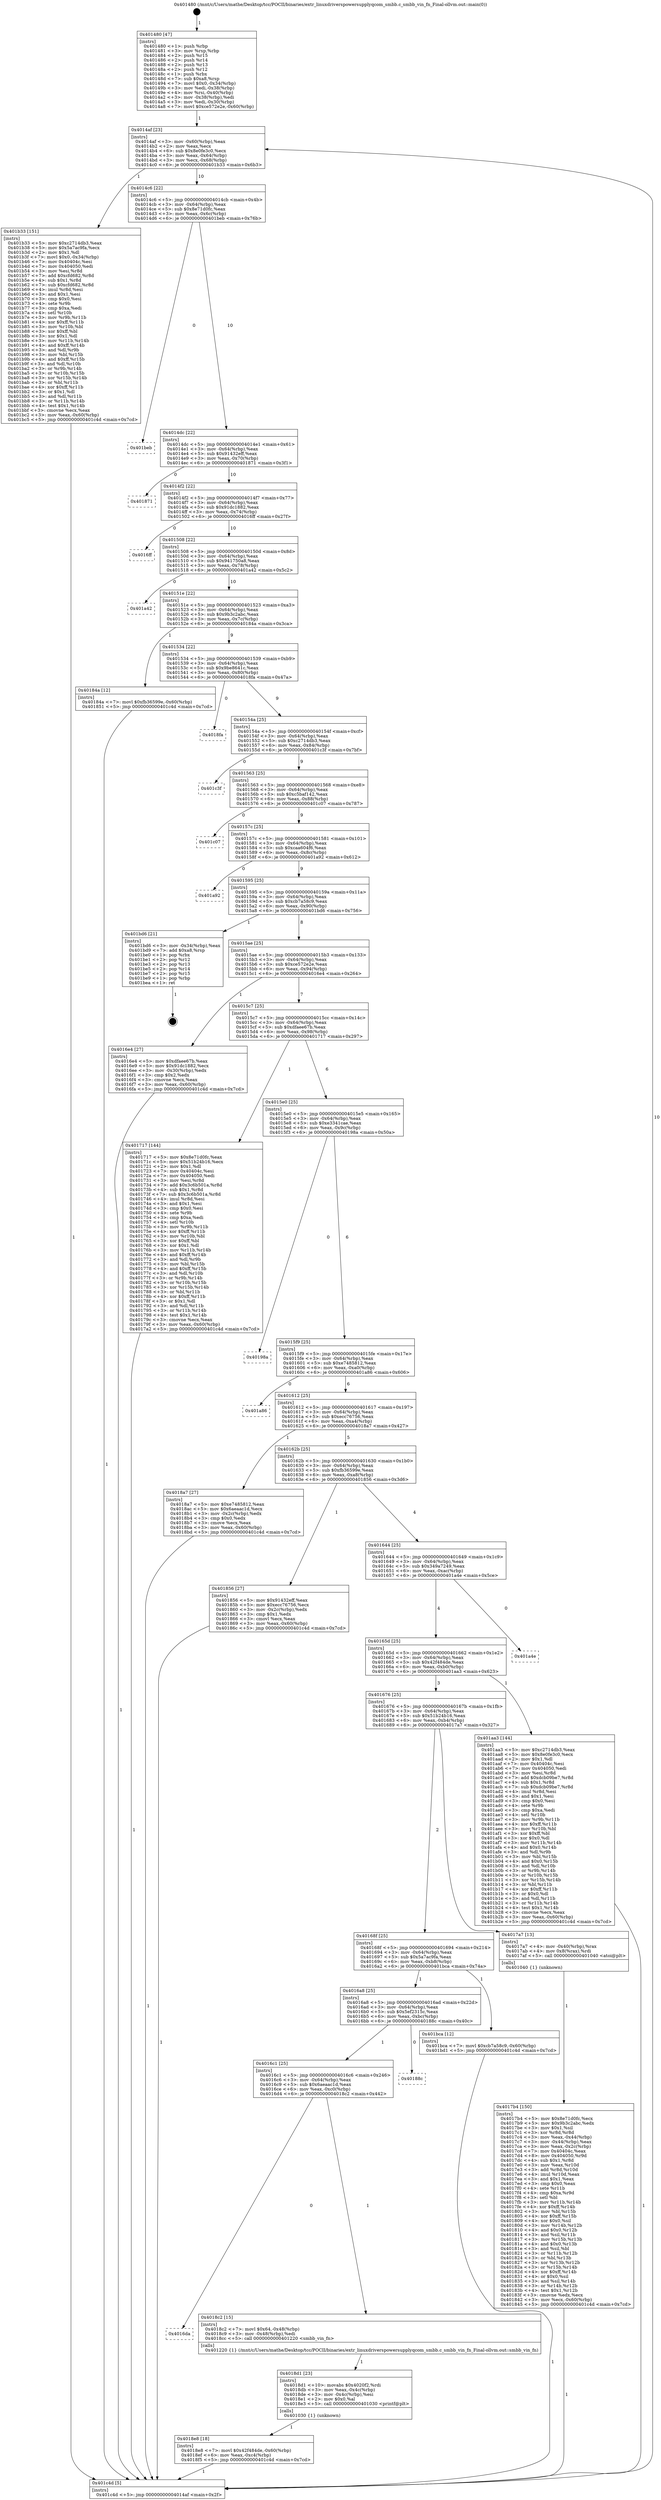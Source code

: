digraph "0x401480" {
  label = "0x401480 (/mnt/c/Users/mathe/Desktop/tcc/POCII/binaries/extr_linuxdriverspowersupplyqcom_smbb.c_smbb_vin_fn_Final-ollvm.out::main(0))"
  labelloc = "t"
  node[shape=record]

  Entry [label="",width=0.3,height=0.3,shape=circle,fillcolor=black,style=filled]
  "0x4014af" [label="{
     0x4014af [23]\l
     | [instrs]\l
     &nbsp;&nbsp;0x4014af \<+3\>: mov -0x60(%rbp),%eax\l
     &nbsp;&nbsp;0x4014b2 \<+2\>: mov %eax,%ecx\l
     &nbsp;&nbsp;0x4014b4 \<+6\>: sub $0x8e0fe3c0,%ecx\l
     &nbsp;&nbsp;0x4014ba \<+3\>: mov %eax,-0x64(%rbp)\l
     &nbsp;&nbsp;0x4014bd \<+3\>: mov %ecx,-0x68(%rbp)\l
     &nbsp;&nbsp;0x4014c0 \<+6\>: je 0000000000401b33 \<main+0x6b3\>\l
  }"]
  "0x401b33" [label="{
     0x401b33 [151]\l
     | [instrs]\l
     &nbsp;&nbsp;0x401b33 \<+5\>: mov $0xc2714db3,%eax\l
     &nbsp;&nbsp;0x401b38 \<+5\>: mov $0x5a7ac9fa,%ecx\l
     &nbsp;&nbsp;0x401b3d \<+2\>: mov $0x1,%dl\l
     &nbsp;&nbsp;0x401b3f \<+7\>: movl $0x0,-0x34(%rbp)\l
     &nbsp;&nbsp;0x401b46 \<+7\>: mov 0x40404c,%esi\l
     &nbsp;&nbsp;0x401b4d \<+7\>: mov 0x404050,%edi\l
     &nbsp;&nbsp;0x401b54 \<+3\>: mov %esi,%r8d\l
     &nbsp;&nbsp;0x401b57 \<+7\>: add $0xcfd682,%r8d\l
     &nbsp;&nbsp;0x401b5e \<+4\>: sub $0x1,%r8d\l
     &nbsp;&nbsp;0x401b62 \<+7\>: sub $0xcfd682,%r8d\l
     &nbsp;&nbsp;0x401b69 \<+4\>: imul %r8d,%esi\l
     &nbsp;&nbsp;0x401b6d \<+3\>: and $0x1,%esi\l
     &nbsp;&nbsp;0x401b70 \<+3\>: cmp $0x0,%esi\l
     &nbsp;&nbsp;0x401b73 \<+4\>: sete %r9b\l
     &nbsp;&nbsp;0x401b77 \<+3\>: cmp $0xa,%edi\l
     &nbsp;&nbsp;0x401b7a \<+4\>: setl %r10b\l
     &nbsp;&nbsp;0x401b7e \<+3\>: mov %r9b,%r11b\l
     &nbsp;&nbsp;0x401b81 \<+4\>: xor $0xff,%r11b\l
     &nbsp;&nbsp;0x401b85 \<+3\>: mov %r10b,%bl\l
     &nbsp;&nbsp;0x401b88 \<+3\>: xor $0xff,%bl\l
     &nbsp;&nbsp;0x401b8b \<+3\>: xor $0x1,%dl\l
     &nbsp;&nbsp;0x401b8e \<+3\>: mov %r11b,%r14b\l
     &nbsp;&nbsp;0x401b91 \<+4\>: and $0xff,%r14b\l
     &nbsp;&nbsp;0x401b95 \<+3\>: and %dl,%r9b\l
     &nbsp;&nbsp;0x401b98 \<+3\>: mov %bl,%r15b\l
     &nbsp;&nbsp;0x401b9b \<+4\>: and $0xff,%r15b\l
     &nbsp;&nbsp;0x401b9f \<+3\>: and %dl,%r10b\l
     &nbsp;&nbsp;0x401ba2 \<+3\>: or %r9b,%r14b\l
     &nbsp;&nbsp;0x401ba5 \<+3\>: or %r10b,%r15b\l
     &nbsp;&nbsp;0x401ba8 \<+3\>: xor %r15b,%r14b\l
     &nbsp;&nbsp;0x401bab \<+3\>: or %bl,%r11b\l
     &nbsp;&nbsp;0x401bae \<+4\>: xor $0xff,%r11b\l
     &nbsp;&nbsp;0x401bb2 \<+3\>: or $0x1,%dl\l
     &nbsp;&nbsp;0x401bb5 \<+3\>: and %dl,%r11b\l
     &nbsp;&nbsp;0x401bb8 \<+3\>: or %r11b,%r14b\l
     &nbsp;&nbsp;0x401bbb \<+4\>: test $0x1,%r14b\l
     &nbsp;&nbsp;0x401bbf \<+3\>: cmovne %ecx,%eax\l
     &nbsp;&nbsp;0x401bc2 \<+3\>: mov %eax,-0x60(%rbp)\l
     &nbsp;&nbsp;0x401bc5 \<+5\>: jmp 0000000000401c4d \<main+0x7cd\>\l
  }"]
  "0x4014c6" [label="{
     0x4014c6 [22]\l
     | [instrs]\l
     &nbsp;&nbsp;0x4014c6 \<+5\>: jmp 00000000004014cb \<main+0x4b\>\l
     &nbsp;&nbsp;0x4014cb \<+3\>: mov -0x64(%rbp),%eax\l
     &nbsp;&nbsp;0x4014ce \<+5\>: sub $0x8e71d0fc,%eax\l
     &nbsp;&nbsp;0x4014d3 \<+3\>: mov %eax,-0x6c(%rbp)\l
     &nbsp;&nbsp;0x4014d6 \<+6\>: je 0000000000401beb \<main+0x76b\>\l
  }"]
  Exit [label="",width=0.3,height=0.3,shape=circle,fillcolor=black,style=filled,peripheries=2]
  "0x401beb" [label="{
     0x401beb\l
  }", style=dashed]
  "0x4014dc" [label="{
     0x4014dc [22]\l
     | [instrs]\l
     &nbsp;&nbsp;0x4014dc \<+5\>: jmp 00000000004014e1 \<main+0x61\>\l
     &nbsp;&nbsp;0x4014e1 \<+3\>: mov -0x64(%rbp),%eax\l
     &nbsp;&nbsp;0x4014e4 \<+5\>: sub $0x91432eff,%eax\l
     &nbsp;&nbsp;0x4014e9 \<+3\>: mov %eax,-0x70(%rbp)\l
     &nbsp;&nbsp;0x4014ec \<+6\>: je 0000000000401871 \<main+0x3f1\>\l
  }"]
  "0x4018e8" [label="{
     0x4018e8 [18]\l
     | [instrs]\l
     &nbsp;&nbsp;0x4018e8 \<+7\>: movl $0x42f484de,-0x60(%rbp)\l
     &nbsp;&nbsp;0x4018ef \<+6\>: mov %eax,-0xc4(%rbp)\l
     &nbsp;&nbsp;0x4018f5 \<+5\>: jmp 0000000000401c4d \<main+0x7cd\>\l
  }"]
  "0x401871" [label="{
     0x401871\l
  }", style=dashed]
  "0x4014f2" [label="{
     0x4014f2 [22]\l
     | [instrs]\l
     &nbsp;&nbsp;0x4014f2 \<+5\>: jmp 00000000004014f7 \<main+0x77\>\l
     &nbsp;&nbsp;0x4014f7 \<+3\>: mov -0x64(%rbp),%eax\l
     &nbsp;&nbsp;0x4014fa \<+5\>: sub $0x91dc1882,%eax\l
     &nbsp;&nbsp;0x4014ff \<+3\>: mov %eax,-0x74(%rbp)\l
     &nbsp;&nbsp;0x401502 \<+6\>: je 00000000004016ff \<main+0x27f\>\l
  }"]
  "0x4018d1" [label="{
     0x4018d1 [23]\l
     | [instrs]\l
     &nbsp;&nbsp;0x4018d1 \<+10\>: movabs $0x4020f2,%rdi\l
     &nbsp;&nbsp;0x4018db \<+3\>: mov %eax,-0x4c(%rbp)\l
     &nbsp;&nbsp;0x4018de \<+3\>: mov -0x4c(%rbp),%esi\l
     &nbsp;&nbsp;0x4018e1 \<+2\>: mov $0x0,%al\l
     &nbsp;&nbsp;0x4018e3 \<+5\>: call 0000000000401030 \<printf@plt\>\l
     | [calls]\l
     &nbsp;&nbsp;0x401030 \{1\} (unknown)\l
  }"]
  "0x4016ff" [label="{
     0x4016ff\l
  }", style=dashed]
  "0x401508" [label="{
     0x401508 [22]\l
     | [instrs]\l
     &nbsp;&nbsp;0x401508 \<+5\>: jmp 000000000040150d \<main+0x8d\>\l
     &nbsp;&nbsp;0x40150d \<+3\>: mov -0x64(%rbp),%eax\l
     &nbsp;&nbsp;0x401510 \<+5\>: sub $0x941750a8,%eax\l
     &nbsp;&nbsp;0x401515 \<+3\>: mov %eax,-0x78(%rbp)\l
     &nbsp;&nbsp;0x401518 \<+6\>: je 0000000000401a42 \<main+0x5c2\>\l
  }"]
  "0x4016da" [label="{
     0x4016da\l
  }", style=dashed]
  "0x401a42" [label="{
     0x401a42\l
  }", style=dashed]
  "0x40151e" [label="{
     0x40151e [22]\l
     | [instrs]\l
     &nbsp;&nbsp;0x40151e \<+5\>: jmp 0000000000401523 \<main+0xa3\>\l
     &nbsp;&nbsp;0x401523 \<+3\>: mov -0x64(%rbp),%eax\l
     &nbsp;&nbsp;0x401526 \<+5\>: sub $0x9b3c2abc,%eax\l
     &nbsp;&nbsp;0x40152b \<+3\>: mov %eax,-0x7c(%rbp)\l
     &nbsp;&nbsp;0x40152e \<+6\>: je 000000000040184a \<main+0x3ca\>\l
  }"]
  "0x4018c2" [label="{
     0x4018c2 [15]\l
     | [instrs]\l
     &nbsp;&nbsp;0x4018c2 \<+7\>: movl $0x64,-0x48(%rbp)\l
     &nbsp;&nbsp;0x4018c9 \<+3\>: mov -0x48(%rbp),%edi\l
     &nbsp;&nbsp;0x4018cc \<+5\>: call 0000000000401220 \<smbb_vin_fn\>\l
     | [calls]\l
     &nbsp;&nbsp;0x401220 \{1\} (/mnt/c/Users/mathe/Desktop/tcc/POCII/binaries/extr_linuxdriverspowersupplyqcom_smbb.c_smbb_vin_fn_Final-ollvm.out::smbb_vin_fn)\l
  }"]
  "0x40184a" [label="{
     0x40184a [12]\l
     | [instrs]\l
     &nbsp;&nbsp;0x40184a \<+7\>: movl $0xfb36599e,-0x60(%rbp)\l
     &nbsp;&nbsp;0x401851 \<+5\>: jmp 0000000000401c4d \<main+0x7cd\>\l
  }"]
  "0x401534" [label="{
     0x401534 [22]\l
     | [instrs]\l
     &nbsp;&nbsp;0x401534 \<+5\>: jmp 0000000000401539 \<main+0xb9\>\l
     &nbsp;&nbsp;0x401539 \<+3\>: mov -0x64(%rbp),%eax\l
     &nbsp;&nbsp;0x40153c \<+5\>: sub $0x9be8641c,%eax\l
     &nbsp;&nbsp;0x401541 \<+3\>: mov %eax,-0x80(%rbp)\l
     &nbsp;&nbsp;0x401544 \<+6\>: je 00000000004018fa \<main+0x47a\>\l
  }"]
  "0x4016c1" [label="{
     0x4016c1 [25]\l
     | [instrs]\l
     &nbsp;&nbsp;0x4016c1 \<+5\>: jmp 00000000004016c6 \<main+0x246\>\l
     &nbsp;&nbsp;0x4016c6 \<+3\>: mov -0x64(%rbp),%eax\l
     &nbsp;&nbsp;0x4016c9 \<+5\>: sub $0x6aeaac1d,%eax\l
     &nbsp;&nbsp;0x4016ce \<+6\>: mov %eax,-0xc0(%rbp)\l
     &nbsp;&nbsp;0x4016d4 \<+6\>: je 00000000004018c2 \<main+0x442\>\l
  }"]
  "0x4018fa" [label="{
     0x4018fa\l
  }", style=dashed]
  "0x40154a" [label="{
     0x40154a [25]\l
     | [instrs]\l
     &nbsp;&nbsp;0x40154a \<+5\>: jmp 000000000040154f \<main+0xcf\>\l
     &nbsp;&nbsp;0x40154f \<+3\>: mov -0x64(%rbp),%eax\l
     &nbsp;&nbsp;0x401552 \<+5\>: sub $0xc2714db3,%eax\l
     &nbsp;&nbsp;0x401557 \<+6\>: mov %eax,-0x84(%rbp)\l
     &nbsp;&nbsp;0x40155d \<+6\>: je 0000000000401c3f \<main+0x7bf\>\l
  }"]
  "0x40188c" [label="{
     0x40188c\l
  }", style=dashed]
  "0x401c3f" [label="{
     0x401c3f\l
  }", style=dashed]
  "0x401563" [label="{
     0x401563 [25]\l
     | [instrs]\l
     &nbsp;&nbsp;0x401563 \<+5\>: jmp 0000000000401568 \<main+0xe8\>\l
     &nbsp;&nbsp;0x401568 \<+3\>: mov -0x64(%rbp),%eax\l
     &nbsp;&nbsp;0x40156b \<+5\>: sub $0xc5baf142,%eax\l
     &nbsp;&nbsp;0x401570 \<+6\>: mov %eax,-0x88(%rbp)\l
     &nbsp;&nbsp;0x401576 \<+6\>: je 0000000000401c07 \<main+0x787\>\l
  }"]
  "0x4016a8" [label="{
     0x4016a8 [25]\l
     | [instrs]\l
     &nbsp;&nbsp;0x4016a8 \<+5\>: jmp 00000000004016ad \<main+0x22d\>\l
     &nbsp;&nbsp;0x4016ad \<+3\>: mov -0x64(%rbp),%eax\l
     &nbsp;&nbsp;0x4016b0 \<+5\>: sub $0x5ef2315c,%eax\l
     &nbsp;&nbsp;0x4016b5 \<+6\>: mov %eax,-0xbc(%rbp)\l
     &nbsp;&nbsp;0x4016bb \<+6\>: je 000000000040188c \<main+0x40c\>\l
  }"]
  "0x401c07" [label="{
     0x401c07\l
  }", style=dashed]
  "0x40157c" [label="{
     0x40157c [25]\l
     | [instrs]\l
     &nbsp;&nbsp;0x40157c \<+5\>: jmp 0000000000401581 \<main+0x101\>\l
     &nbsp;&nbsp;0x401581 \<+3\>: mov -0x64(%rbp),%eax\l
     &nbsp;&nbsp;0x401584 \<+5\>: sub $0xcaa604f6,%eax\l
     &nbsp;&nbsp;0x401589 \<+6\>: mov %eax,-0x8c(%rbp)\l
     &nbsp;&nbsp;0x40158f \<+6\>: je 0000000000401a92 \<main+0x612\>\l
  }"]
  "0x401bca" [label="{
     0x401bca [12]\l
     | [instrs]\l
     &nbsp;&nbsp;0x401bca \<+7\>: movl $0xcb7a58c9,-0x60(%rbp)\l
     &nbsp;&nbsp;0x401bd1 \<+5\>: jmp 0000000000401c4d \<main+0x7cd\>\l
  }"]
  "0x401a92" [label="{
     0x401a92\l
  }", style=dashed]
  "0x401595" [label="{
     0x401595 [25]\l
     | [instrs]\l
     &nbsp;&nbsp;0x401595 \<+5\>: jmp 000000000040159a \<main+0x11a\>\l
     &nbsp;&nbsp;0x40159a \<+3\>: mov -0x64(%rbp),%eax\l
     &nbsp;&nbsp;0x40159d \<+5\>: sub $0xcb7a58c9,%eax\l
     &nbsp;&nbsp;0x4015a2 \<+6\>: mov %eax,-0x90(%rbp)\l
     &nbsp;&nbsp;0x4015a8 \<+6\>: je 0000000000401bd6 \<main+0x756\>\l
  }"]
  "0x4017b4" [label="{
     0x4017b4 [150]\l
     | [instrs]\l
     &nbsp;&nbsp;0x4017b4 \<+5\>: mov $0x8e71d0fc,%ecx\l
     &nbsp;&nbsp;0x4017b9 \<+5\>: mov $0x9b3c2abc,%edx\l
     &nbsp;&nbsp;0x4017be \<+3\>: mov $0x1,%sil\l
     &nbsp;&nbsp;0x4017c1 \<+3\>: xor %r8d,%r8d\l
     &nbsp;&nbsp;0x4017c4 \<+3\>: mov %eax,-0x44(%rbp)\l
     &nbsp;&nbsp;0x4017c7 \<+3\>: mov -0x44(%rbp),%eax\l
     &nbsp;&nbsp;0x4017ca \<+3\>: mov %eax,-0x2c(%rbp)\l
     &nbsp;&nbsp;0x4017cd \<+7\>: mov 0x40404c,%eax\l
     &nbsp;&nbsp;0x4017d4 \<+8\>: mov 0x404050,%r9d\l
     &nbsp;&nbsp;0x4017dc \<+4\>: sub $0x1,%r8d\l
     &nbsp;&nbsp;0x4017e0 \<+3\>: mov %eax,%r10d\l
     &nbsp;&nbsp;0x4017e3 \<+3\>: add %r8d,%r10d\l
     &nbsp;&nbsp;0x4017e6 \<+4\>: imul %r10d,%eax\l
     &nbsp;&nbsp;0x4017ea \<+3\>: and $0x1,%eax\l
     &nbsp;&nbsp;0x4017ed \<+3\>: cmp $0x0,%eax\l
     &nbsp;&nbsp;0x4017f0 \<+4\>: sete %r11b\l
     &nbsp;&nbsp;0x4017f4 \<+4\>: cmp $0xa,%r9d\l
     &nbsp;&nbsp;0x4017f8 \<+3\>: setl %bl\l
     &nbsp;&nbsp;0x4017fb \<+3\>: mov %r11b,%r14b\l
     &nbsp;&nbsp;0x4017fe \<+4\>: xor $0xff,%r14b\l
     &nbsp;&nbsp;0x401802 \<+3\>: mov %bl,%r15b\l
     &nbsp;&nbsp;0x401805 \<+4\>: xor $0xff,%r15b\l
     &nbsp;&nbsp;0x401809 \<+4\>: xor $0x0,%sil\l
     &nbsp;&nbsp;0x40180d \<+3\>: mov %r14b,%r12b\l
     &nbsp;&nbsp;0x401810 \<+4\>: and $0x0,%r12b\l
     &nbsp;&nbsp;0x401814 \<+3\>: and %sil,%r11b\l
     &nbsp;&nbsp;0x401817 \<+3\>: mov %r15b,%r13b\l
     &nbsp;&nbsp;0x40181a \<+4\>: and $0x0,%r13b\l
     &nbsp;&nbsp;0x40181e \<+3\>: and %sil,%bl\l
     &nbsp;&nbsp;0x401821 \<+3\>: or %r11b,%r12b\l
     &nbsp;&nbsp;0x401824 \<+3\>: or %bl,%r13b\l
     &nbsp;&nbsp;0x401827 \<+3\>: xor %r13b,%r12b\l
     &nbsp;&nbsp;0x40182a \<+3\>: or %r15b,%r14b\l
     &nbsp;&nbsp;0x40182d \<+4\>: xor $0xff,%r14b\l
     &nbsp;&nbsp;0x401831 \<+4\>: or $0x0,%sil\l
     &nbsp;&nbsp;0x401835 \<+3\>: and %sil,%r14b\l
     &nbsp;&nbsp;0x401838 \<+3\>: or %r14b,%r12b\l
     &nbsp;&nbsp;0x40183b \<+4\>: test $0x1,%r12b\l
     &nbsp;&nbsp;0x40183f \<+3\>: cmovne %edx,%ecx\l
     &nbsp;&nbsp;0x401842 \<+3\>: mov %ecx,-0x60(%rbp)\l
     &nbsp;&nbsp;0x401845 \<+5\>: jmp 0000000000401c4d \<main+0x7cd\>\l
  }"]
  "0x401bd6" [label="{
     0x401bd6 [21]\l
     | [instrs]\l
     &nbsp;&nbsp;0x401bd6 \<+3\>: mov -0x34(%rbp),%eax\l
     &nbsp;&nbsp;0x401bd9 \<+7\>: add $0xa8,%rsp\l
     &nbsp;&nbsp;0x401be0 \<+1\>: pop %rbx\l
     &nbsp;&nbsp;0x401be1 \<+2\>: pop %r12\l
     &nbsp;&nbsp;0x401be3 \<+2\>: pop %r13\l
     &nbsp;&nbsp;0x401be5 \<+2\>: pop %r14\l
     &nbsp;&nbsp;0x401be7 \<+2\>: pop %r15\l
     &nbsp;&nbsp;0x401be9 \<+1\>: pop %rbp\l
     &nbsp;&nbsp;0x401bea \<+1\>: ret\l
  }"]
  "0x4015ae" [label="{
     0x4015ae [25]\l
     | [instrs]\l
     &nbsp;&nbsp;0x4015ae \<+5\>: jmp 00000000004015b3 \<main+0x133\>\l
     &nbsp;&nbsp;0x4015b3 \<+3\>: mov -0x64(%rbp),%eax\l
     &nbsp;&nbsp;0x4015b6 \<+5\>: sub $0xce572e2e,%eax\l
     &nbsp;&nbsp;0x4015bb \<+6\>: mov %eax,-0x94(%rbp)\l
     &nbsp;&nbsp;0x4015c1 \<+6\>: je 00000000004016e4 \<main+0x264\>\l
  }"]
  "0x40168f" [label="{
     0x40168f [25]\l
     | [instrs]\l
     &nbsp;&nbsp;0x40168f \<+5\>: jmp 0000000000401694 \<main+0x214\>\l
     &nbsp;&nbsp;0x401694 \<+3\>: mov -0x64(%rbp),%eax\l
     &nbsp;&nbsp;0x401697 \<+5\>: sub $0x5a7ac9fa,%eax\l
     &nbsp;&nbsp;0x40169c \<+6\>: mov %eax,-0xb8(%rbp)\l
     &nbsp;&nbsp;0x4016a2 \<+6\>: je 0000000000401bca \<main+0x74a\>\l
  }"]
  "0x4016e4" [label="{
     0x4016e4 [27]\l
     | [instrs]\l
     &nbsp;&nbsp;0x4016e4 \<+5\>: mov $0xdfaee67b,%eax\l
     &nbsp;&nbsp;0x4016e9 \<+5\>: mov $0x91dc1882,%ecx\l
     &nbsp;&nbsp;0x4016ee \<+3\>: mov -0x30(%rbp),%edx\l
     &nbsp;&nbsp;0x4016f1 \<+3\>: cmp $0x2,%edx\l
     &nbsp;&nbsp;0x4016f4 \<+3\>: cmovne %ecx,%eax\l
     &nbsp;&nbsp;0x4016f7 \<+3\>: mov %eax,-0x60(%rbp)\l
     &nbsp;&nbsp;0x4016fa \<+5\>: jmp 0000000000401c4d \<main+0x7cd\>\l
  }"]
  "0x4015c7" [label="{
     0x4015c7 [25]\l
     | [instrs]\l
     &nbsp;&nbsp;0x4015c7 \<+5\>: jmp 00000000004015cc \<main+0x14c\>\l
     &nbsp;&nbsp;0x4015cc \<+3\>: mov -0x64(%rbp),%eax\l
     &nbsp;&nbsp;0x4015cf \<+5\>: sub $0xdfaee67b,%eax\l
     &nbsp;&nbsp;0x4015d4 \<+6\>: mov %eax,-0x98(%rbp)\l
     &nbsp;&nbsp;0x4015da \<+6\>: je 0000000000401717 \<main+0x297\>\l
  }"]
  "0x401c4d" [label="{
     0x401c4d [5]\l
     | [instrs]\l
     &nbsp;&nbsp;0x401c4d \<+5\>: jmp 00000000004014af \<main+0x2f\>\l
  }"]
  "0x401480" [label="{
     0x401480 [47]\l
     | [instrs]\l
     &nbsp;&nbsp;0x401480 \<+1\>: push %rbp\l
     &nbsp;&nbsp;0x401481 \<+3\>: mov %rsp,%rbp\l
     &nbsp;&nbsp;0x401484 \<+2\>: push %r15\l
     &nbsp;&nbsp;0x401486 \<+2\>: push %r14\l
     &nbsp;&nbsp;0x401488 \<+2\>: push %r13\l
     &nbsp;&nbsp;0x40148a \<+2\>: push %r12\l
     &nbsp;&nbsp;0x40148c \<+1\>: push %rbx\l
     &nbsp;&nbsp;0x40148d \<+7\>: sub $0xa8,%rsp\l
     &nbsp;&nbsp;0x401494 \<+7\>: movl $0x0,-0x34(%rbp)\l
     &nbsp;&nbsp;0x40149b \<+3\>: mov %edi,-0x38(%rbp)\l
     &nbsp;&nbsp;0x40149e \<+4\>: mov %rsi,-0x40(%rbp)\l
     &nbsp;&nbsp;0x4014a2 \<+3\>: mov -0x38(%rbp),%edi\l
     &nbsp;&nbsp;0x4014a5 \<+3\>: mov %edi,-0x30(%rbp)\l
     &nbsp;&nbsp;0x4014a8 \<+7\>: movl $0xce572e2e,-0x60(%rbp)\l
  }"]
  "0x4017a7" [label="{
     0x4017a7 [13]\l
     | [instrs]\l
     &nbsp;&nbsp;0x4017a7 \<+4\>: mov -0x40(%rbp),%rax\l
     &nbsp;&nbsp;0x4017ab \<+4\>: mov 0x8(%rax),%rdi\l
     &nbsp;&nbsp;0x4017af \<+5\>: call 0000000000401040 \<atoi@plt\>\l
     | [calls]\l
     &nbsp;&nbsp;0x401040 \{1\} (unknown)\l
  }"]
  "0x401717" [label="{
     0x401717 [144]\l
     | [instrs]\l
     &nbsp;&nbsp;0x401717 \<+5\>: mov $0x8e71d0fc,%eax\l
     &nbsp;&nbsp;0x40171c \<+5\>: mov $0x51b24b16,%ecx\l
     &nbsp;&nbsp;0x401721 \<+2\>: mov $0x1,%dl\l
     &nbsp;&nbsp;0x401723 \<+7\>: mov 0x40404c,%esi\l
     &nbsp;&nbsp;0x40172a \<+7\>: mov 0x404050,%edi\l
     &nbsp;&nbsp;0x401731 \<+3\>: mov %esi,%r8d\l
     &nbsp;&nbsp;0x401734 \<+7\>: add $0x3c6b501a,%r8d\l
     &nbsp;&nbsp;0x40173b \<+4\>: sub $0x1,%r8d\l
     &nbsp;&nbsp;0x40173f \<+7\>: sub $0x3c6b501a,%r8d\l
     &nbsp;&nbsp;0x401746 \<+4\>: imul %r8d,%esi\l
     &nbsp;&nbsp;0x40174a \<+3\>: and $0x1,%esi\l
     &nbsp;&nbsp;0x40174d \<+3\>: cmp $0x0,%esi\l
     &nbsp;&nbsp;0x401750 \<+4\>: sete %r9b\l
     &nbsp;&nbsp;0x401754 \<+3\>: cmp $0xa,%edi\l
     &nbsp;&nbsp;0x401757 \<+4\>: setl %r10b\l
     &nbsp;&nbsp;0x40175b \<+3\>: mov %r9b,%r11b\l
     &nbsp;&nbsp;0x40175e \<+4\>: xor $0xff,%r11b\l
     &nbsp;&nbsp;0x401762 \<+3\>: mov %r10b,%bl\l
     &nbsp;&nbsp;0x401765 \<+3\>: xor $0xff,%bl\l
     &nbsp;&nbsp;0x401768 \<+3\>: xor $0x1,%dl\l
     &nbsp;&nbsp;0x40176b \<+3\>: mov %r11b,%r14b\l
     &nbsp;&nbsp;0x40176e \<+4\>: and $0xff,%r14b\l
     &nbsp;&nbsp;0x401772 \<+3\>: and %dl,%r9b\l
     &nbsp;&nbsp;0x401775 \<+3\>: mov %bl,%r15b\l
     &nbsp;&nbsp;0x401778 \<+4\>: and $0xff,%r15b\l
     &nbsp;&nbsp;0x40177c \<+3\>: and %dl,%r10b\l
     &nbsp;&nbsp;0x40177f \<+3\>: or %r9b,%r14b\l
     &nbsp;&nbsp;0x401782 \<+3\>: or %r10b,%r15b\l
     &nbsp;&nbsp;0x401785 \<+3\>: xor %r15b,%r14b\l
     &nbsp;&nbsp;0x401788 \<+3\>: or %bl,%r11b\l
     &nbsp;&nbsp;0x40178b \<+4\>: xor $0xff,%r11b\l
     &nbsp;&nbsp;0x40178f \<+3\>: or $0x1,%dl\l
     &nbsp;&nbsp;0x401792 \<+3\>: and %dl,%r11b\l
     &nbsp;&nbsp;0x401795 \<+3\>: or %r11b,%r14b\l
     &nbsp;&nbsp;0x401798 \<+4\>: test $0x1,%r14b\l
     &nbsp;&nbsp;0x40179c \<+3\>: cmovne %ecx,%eax\l
     &nbsp;&nbsp;0x40179f \<+3\>: mov %eax,-0x60(%rbp)\l
     &nbsp;&nbsp;0x4017a2 \<+5\>: jmp 0000000000401c4d \<main+0x7cd\>\l
  }"]
  "0x4015e0" [label="{
     0x4015e0 [25]\l
     | [instrs]\l
     &nbsp;&nbsp;0x4015e0 \<+5\>: jmp 00000000004015e5 \<main+0x165\>\l
     &nbsp;&nbsp;0x4015e5 \<+3\>: mov -0x64(%rbp),%eax\l
     &nbsp;&nbsp;0x4015e8 \<+5\>: sub $0xe3341cae,%eax\l
     &nbsp;&nbsp;0x4015ed \<+6\>: mov %eax,-0x9c(%rbp)\l
     &nbsp;&nbsp;0x4015f3 \<+6\>: je 000000000040198a \<main+0x50a\>\l
  }"]
  "0x401676" [label="{
     0x401676 [25]\l
     | [instrs]\l
     &nbsp;&nbsp;0x401676 \<+5\>: jmp 000000000040167b \<main+0x1fb\>\l
     &nbsp;&nbsp;0x40167b \<+3\>: mov -0x64(%rbp),%eax\l
     &nbsp;&nbsp;0x40167e \<+5\>: sub $0x51b24b16,%eax\l
     &nbsp;&nbsp;0x401683 \<+6\>: mov %eax,-0xb4(%rbp)\l
     &nbsp;&nbsp;0x401689 \<+6\>: je 00000000004017a7 \<main+0x327\>\l
  }"]
  "0x40198a" [label="{
     0x40198a\l
  }", style=dashed]
  "0x4015f9" [label="{
     0x4015f9 [25]\l
     | [instrs]\l
     &nbsp;&nbsp;0x4015f9 \<+5\>: jmp 00000000004015fe \<main+0x17e\>\l
     &nbsp;&nbsp;0x4015fe \<+3\>: mov -0x64(%rbp),%eax\l
     &nbsp;&nbsp;0x401601 \<+5\>: sub $0xe7485812,%eax\l
     &nbsp;&nbsp;0x401606 \<+6\>: mov %eax,-0xa0(%rbp)\l
     &nbsp;&nbsp;0x40160c \<+6\>: je 0000000000401a86 \<main+0x606\>\l
  }"]
  "0x401aa3" [label="{
     0x401aa3 [144]\l
     | [instrs]\l
     &nbsp;&nbsp;0x401aa3 \<+5\>: mov $0xc2714db3,%eax\l
     &nbsp;&nbsp;0x401aa8 \<+5\>: mov $0x8e0fe3c0,%ecx\l
     &nbsp;&nbsp;0x401aad \<+2\>: mov $0x1,%dl\l
     &nbsp;&nbsp;0x401aaf \<+7\>: mov 0x40404c,%esi\l
     &nbsp;&nbsp;0x401ab6 \<+7\>: mov 0x404050,%edi\l
     &nbsp;&nbsp;0x401abd \<+3\>: mov %esi,%r8d\l
     &nbsp;&nbsp;0x401ac0 \<+7\>: add $0xdcb09be7,%r8d\l
     &nbsp;&nbsp;0x401ac7 \<+4\>: sub $0x1,%r8d\l
     &nbsp;&nbsp;0x401acb \<+7\>: sub $0xdcb09be7,%r8d\l
     &nbsp;&nbsp;0x401ad2 \<+4\>: imul %r8d,%esi\l
     &nbsp;&nbsp;0x401ad6 \<+3\>: and $0x1,%esi\l
     &nbsp;&nbsp;0x401ad9 \<+3\>: cmp $0x0,%esi\l
     &nbsp;&nbsp;0x401adc \<+4\>: sete %r9b\l
     &nbsp;&nbsp;0x401ae0 \<+3\>: cmp $0xa,%edi\l
     &nbsp;&nbsp;0x401ae3 \<+4\>: setl %r10b\l
     &nbsp;&nbsp;0x401ae7 \<+3\>: mov %r9b,%r11b\l
     &nbsp;&nbsp;0x401aea \<+4\>: xor $0xff,%r11b\l
     &nbsp;&nbsp;0x401aee \<+3\>: mov %r10b,%bl\l
     &nbsp;&nbsp;0x401af1 \<+3\>: xor $0xff,%bl\l
     &nbsp;&nbsp;0x401af4 \<+3\>: xor $0x0,%dl\l
     &nbsp;&nbsp;0x401af7 \<+3\>: mov %r11b,%r14b\l
     &nbsp;&nbsp;0x401afa \<+4\>: and $0x0,%r14b\l
     &nbsp;&nbsp;0x401afe \<+3\>: and %dl,%r9b\l
     &nbsp;&nbsp;0x401b01 \<+3\>: mov %bl,%r15b\l
     &nbsp;&nbsp;0x401b04 \<+4\>: and $0x0,%r15b\l
     &nbsp;&nbsp;0x401b08 \<+3\>: and %dl,%r10b\l
     &nbsp;&nbsp;0x401b0b \<+3\>: or %r9b,%r14b\l
     &nbsp;&nbsp;0x401b0e \<+3\>: or %r10b,%r15b\l
     &nbsp;&nbsp;0x401b11 \<+3\>: xor %r15b,%r14b\l
     &nbsp;&nbsp;0x401b14 \<+3\>: or %bl,%r11b\l
     &nbsp;&nbsp;0x401b17 \<+4\>: xor $0xff,%r11b\l
     &nbsp;&nbsp;0x401b1b \<+3\>: or $0x0,%dl\l
     &nbsp;&nbsp;0x401b1e \<+3\>: and %dl,%r11b\l
     &nbsp;&nbsp;0x401b21 \<+3\>: or %r11b,%r14b\l
     &nbsp;&nbsp;0x401b24 \<+4\>: test $0x1,%r14b\l
     &nbsp;&nbsp;0x401b28 \<+3\>: cmovne %ecx,%eax\l
     &nbsp;&nbsp;0x401b2b \<+3\>: mov %eax,-0x60(%rbp)\l
     &nbsp;&nbsp;0x401b2e \<+5\>: jmp 0000000000401c4d \<main+0x7cd\>\l
  }"]
  "0x401a86" [label="{
     0x401a86\l
  }", style=dashed]
  "0x401612" [label="{
     0x401612 [25]\l
     | [instrs]\l
     &nbsp;&nbsp;0x401612 \<+5\>: jmp 0000000000401617 \<main+0x197\>\l
     &nbsp;&nbsp;0x401617 \<+3\>: mov -0x64(%rbp),%eax\l
     &nbsp;&nbsp;0x40161a \<+5\>: sub $0xecc76756,%eax\l
     &nbsp;&nbsp;0x40161f \<+6\>: mov %eax,-0xa4(%rbp)\l
     &nbsp;&nbsp;0x401625 \<+6\>: je 00000000004018a7 \<main+0x427\>\l
  }"]
  "0x40165d" [label="{
     0x40165d [25]\l
     | [instrs]\l
     &nbsp;&nbsp;0x40165d \<+5\>: jmp 0000000000401662 \<main+0x1e2\>\l
     &nbsp;&nbsp;0x401662 \<+3\>: mov -0x64(%rbp),%eax\l
     &nbsp;&nbsp;0x401665 \<+5\>: sub $0x42f484de,%eax\l
     &nbsp;&nbsp;0x40166a \<+6\>: mov %eax,-0xb0(%rbp)\l
     &nbsp;&nbsp;0x401670 \<+6\>: je 0000000000401aa3 \<main+0x623\>\l
  }"]
  "0x4018a7" [label="{
     0x4018a7 [27]\l
     | [instrs]\l
     &nbsp;&nbsp;0x4018a7 \<+5\>: mov $0xe7485812,%eax\l
     &nbsp;&nbsp;0x4018ac \<+5\>: mov $0x6aeaac1d,%ecx\l
     &nbsp;&nbsp;0x4018b1 \<+3\>: mov -0x2c(%rbp),%edx\l
     &nbsp;&nbsp;0x4018b4 \<+3\>: cmp $0x0,%edx\l
     &nbsp;&nbsp;0x4018b7 \<+3\>: cmove %ecx,%eax\l
     &nbsp;&nbsp;0x4018ba \<+3\>: mov %eax,-0x60(%rbp)\l
     &nbsp;&nbsp;0x4018bd \<+5\>: jmp 0000000000401c4d \<main+0x7cd\>\l
  }"]
  "0x40162b" [label="{
     0x40162b [25]\l
     | [instrs]\l
     &nbsp;&nbsp;0x40162b \<+5\>: jmp 0000000000401630 \<main+0x1b0\>\l
     &nbsp;&nbsp;0x401630 \<+3\>: mov -0x64(%rbp),%eax\l
     &nbsp;&nbsp;0x401633 \<+5\>: sub $0xfb36599e,%eax\l
     &nbsp;&nbsp;0x401638 \<+6\>: mov %eax,-0xa8(%rbp)\l
     &nbsp;&nbsp;0x40163e \<+6\>: je 0000000000401856 \<main+0x3d6\>\l
  }"]
  "0x401a4e" [label="{
     0x401a4e\l
  }", style=dashed]
  "0x401856" [label="{
     0x401856 [27]\l
     | [instrs]\l
     &nbsp;&nbsp;0x401856 \<+5\>: mov $0x91432eff,%eax\l
     &nbsp;&nbsp;0x40185b \<+5\>: mov $0xecc76756,%ecx\l
     &nbsp;&nbsp;0x401860 \<+3\>: mov -0x2c(%rbp),%edx\l
     &nbsp;&nbsp;0x401863 \<+3\>: cmp $0x1,%edx\l
     &nbsp;&nbsp;0x401866 \<+3\>: cmovl %ecx,%eax\l
     &nbsp;&nbsp;0x401869 \<+3\>: mov %eax,-0x60(%rbp)\l
     &nbsp;&nbsp;0x40186c \<+5\>: jmp 0000000000401c4d \<main+0x7cd\>\l
  }"]
  "0x401644" [label="{
     0x401644 [25]\l
     | [instrs]\l
     &nbsp;&nbsp;0x401644 \<+5\>: jmp 0000000000401649 \<main+0x1c9\>\l
     &nbsp;&nbsp;0x401649 \<+3\>: mov -0x64(%rbp),%eax\l
     &nbsp;&nbsp;0x40164c \<+5\>: sub $0x349a7249,%eax\l
     &nbsp;&nbsp;0x401651 \<+6\>: mov %eax,-0xac(%rbp)\l
     &nbsp;&nbsp;0x401657 \<+6\>: je 0000000000401a4e \<main+0x5ce\>\l
  }"]
  Entry -> "0x401480" [label=" 1"]
  "0x4014af" -> "0x401b33" [label=" 1"]
  "0x4014af" -> "0x4014c6" [label=" 10"]
  "0x401bd6" -> Exit [label=" 1"]
  "0x4014c6" -> "0x401beb" [label=" 0"]
  "0x4014c6" -> "0x4014dc" [label=" 10"]
  "0x401bca" -> "0x401c4d" [label=" 1"]
  "0x4014dc" -> "0x401871" [label=" 0"]
  "0x4014dc" -> "0x4014f2" [label=" 10"]
  "0x401b33" -> "0x401c4d" [label=" 1"]
  "0x4014f2" -> "0x4016ff" [label=" 0"]
  "0x4014f2" -> "0x401508" [label=" 10"]
  "0x401aa3" -> "0x401c4d" [label=" 1"]
  "0x401508" -> "0x401a42" [label=" 0"]
  "0x401508" -> "0x40151e" [label=" 10"]
  "0x4018e8" -> "0x401c4d" [label=" 1"]
  "0x40151e" -> "0x40184a" [label=" 1"]
  "0x40151e" -> "0x401534" [label=" 9"]
  "0x4018d1" -> "0x4018e8" [label=" 1"]
  "0x401534" -> "0x4018fa" [label=" 0"]
  "0x401534" -> "0x40154a" [label=" 9"]
  "0x4016c1" -> "0x4016da" [label=" 0"]
  "0x40154a" -> "0x401c3f" [label=" 0"]
  "0x40154a" -> "0x401563" [label=" 9"]
  "0x4016c1" -> "0x4018c2" [label=" 1"]
  "0x401563" -> "0x401c07" [label=" 0"]
  "0x401563" -> "0x40157c" [label=" 9"]
  "0x4016a8" -> "0x4016c1" [label=" 1"]
  "0x40157c" -> "0x401a92" [label=" 0"]
  "0x40157c" -> "0x401595" [label=" 9"]
  "0x4016a8" -> "0x40188c" [label=" 0"]
  "0x401595" -> "0x401bd6" [label=" 1"]
  "0x401595" -> "0x4015ae" [label=" 8"]
  "0x40168f" -> "0x4016a8" [label=" 1"]
  "0x4015ae" -> "0x4016e4" [label=" 1"]
  "0x4015ae" -> "0x4015c7" [label=" 7"]
  "0x4016e4" -> "0x401c4d" [label=" 1"]
  "0x401480" -> "0x4014af" [label=" 1"]
  "0x401c4d" -> "0x4014af" [label=" 10"]
  "0x40168f" -> "0x401bca" [label=" 1"]
  "0x4015c7" -> "0x401717" [label=" 1"]
  "0x4015c7" -> "0x4015e0" [label=" 6"]
  "0x401717" -> "0x401c4d" [label=" 1"]
  "0x4018c2" -> "0x4018d1" [label=" 1"]
  "0x4015e0" -> "0x40198a" [label=" 0"]
  "0x4015e0" -> "0x4015f9" [label=" 6"]
  "0x401856" -> "0x401c4d" [label=" 1"]
  "0x4015f9" -> "0x401a86" [label=" 0"]
  "0x4015f9" -> "0x401612" [label=" 6"]
  "0x40184a" -> "0x401c4d" [label=" 1"]
  "0x401612" -> "0x4018a7" [label=" 1"]
  "0x401612" -> "0x40162b" [label=" 5"]
  "0x4017a7" -> "0x4017b4" [label=" 1"]
  "0x40162b" -> "0x401856" [label=" 1"]
  "0x40162b" -> "0x401644" [label=" 4"]
  "0x401676" -> "0x40168f" [label=" 2"]
  "0x401644" -> "0x401a4e" [label=" 0"]
  "0x401644" -> "0x40165d" [label=" 4"]
  "0x4017b4" -> "0x401c4d" [label=" 1"]
  "0x40165d" -> "0x401aa3" [label=" 1"]
  "0x40165d" -> "0x401676" [label=" 3"]
  "0x4018a7" -> "0x401c4d" [label=" 1"]
  "0x401676" -> "0x4017a7" [label=" 1"]
}
